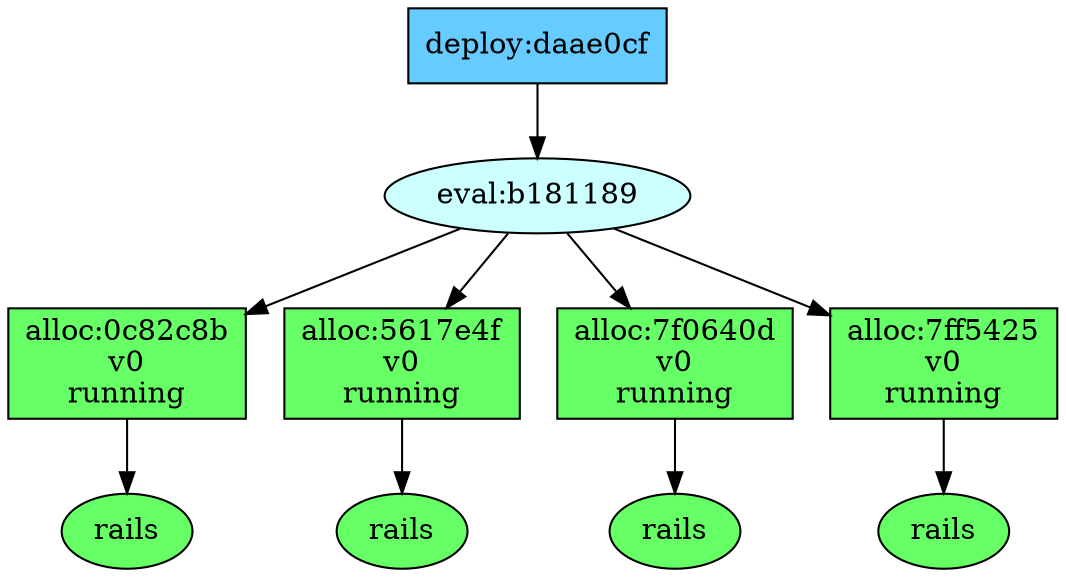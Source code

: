 digraph G {

/* deploy-to-deploy */
deploy_daae0cf

/* deploy-to-eval */
deploy_daae0cf -> eval_b181189

/* deploy-to-canary */

/* eval-to-eval */

/* eval-to-alloc */
eval_b181189 -> alloc_0c82c8b
eval_b181189 -> alloc_5617e4f
eval_b181189 -> alloc_7f0640d
eval_b181189 -> alloc_7ff5425

/* follow-up evals */

/* reschedules */

/* evaluations */
eval_b181189 [label="eval:b181189", fillcolor="#ccffff", style=filled, tooltip="Status: complete\nTriggeredBy: job-register"]

/* deployments */
deploy_daae0cf [shape=box, label="deploy:daae0cf", fillcolor="#66ccff", tooltip="Status: running\nDescription: Deployment is running", style=filled]

/* allocs */
alloc_0c82c8b [shape=box, label="alloc:0c82c8b\nv0\nrunning", tooltip="DesiredStatus: run\nDeploymentStatus.Canary: null\nDeploymentStatus.Healthy: null", fillcolor="#66ff66", style=filled]
alloc_5617e4f [shape=box, label="alloc:5617e4f\nv0\nrunning", tooltip="DesiredStatus: run\nDeploymentStatus.Canary: null\nDeploymentStatus.Healthy: null", fillcolor="#66ff66", style=filled]
alloc_7f0640d [shape=box, label="alloc:7f0640d\nv0\nrunning", tooltip="DesiredStatus: run\nDeploymentStatus.Canary: null\nDeploymentStatus.Healthy: null", fillcolor="#66ff66", style=filled]
alloc_7ff5425 [shape=box, label="alloc:7ff5425\nv0\nrunning", tooltip="DesiredStatus: run\nDeploymentStatus.Canary: null\nDeploymentStatus.Healthy: null", fillcolor="#66ff66", style=filled]

/* tasks-to-allocs */
alloc_0c82c8b -> task_rails_0c82c8b
alloc_5617e4f -> task_rails_5617e4f
alloc_7f0640d -> task_rails_7f0640d
alloc_7ff5425 -> task_rails_7ff5425

/* tasks */
task_rails_0c82c8b [label="rails", fillcolor="#66ff66", style=filled, tooltip="State: running\nRestarts: 0\nEvents:\n- Task received by client\n- Building Task Directory\n- Task started by client"]
task_rails_5617e4f [label="rails", fillcolor="#66ff66", style=filled, tooltip="State: running\nRestarts: 0\nEvents:\n- Task received by client\n- Building Task Directory\n- Task started by client"]
task_rails_7f0640d [label="rails", fillcolor="#66ff66", style=filled, tooltip="State: running\nRestarts: 0\nEvents:\n- Task received by client\n- Building Task Directory\n- Task started by client"]
task_rails_7ff5425 [label="rails", fillcolor="#66ff66", style=filled, tooltip="State: running\nRestarts: 0\nEvents:\n- Task received by client\n- Building Task Directory\n- Task started by client"]
}
